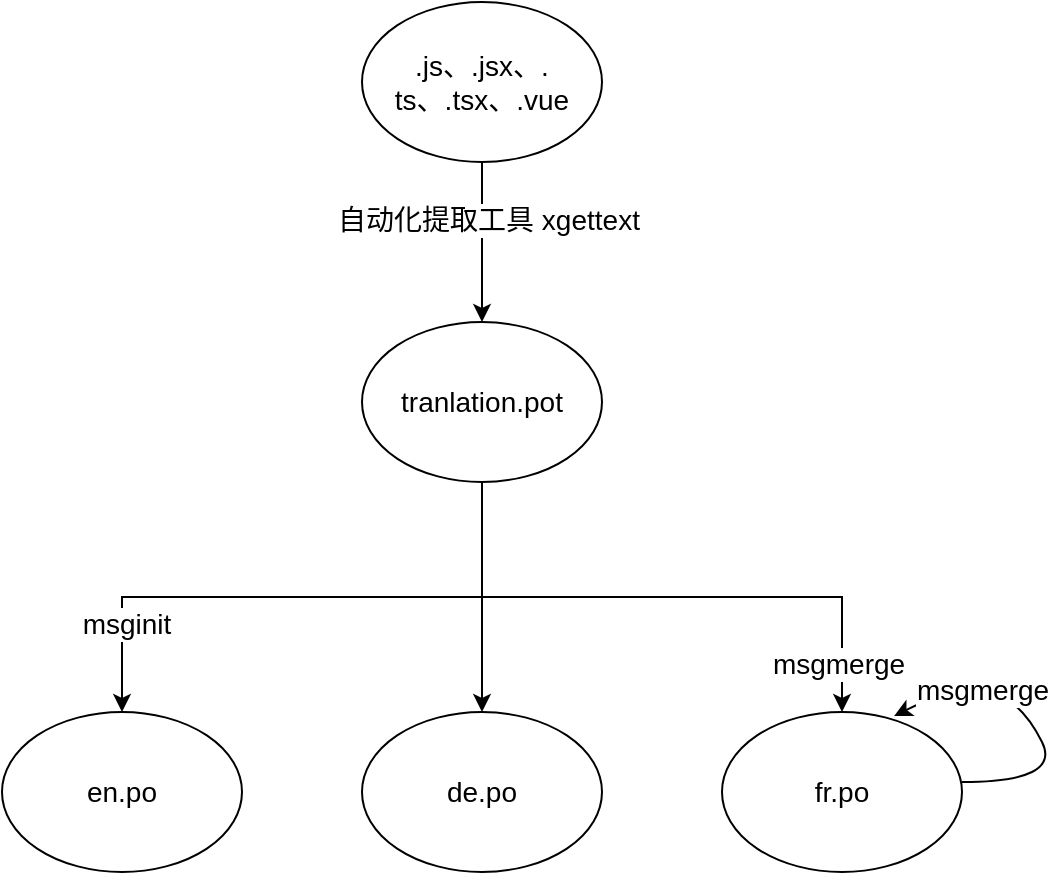 <mxfile version="20.6.0" type="github">
  <diagram id="0oF8Mijhoo_r9H_1ExTG" name="第 1 页">
    <mxGraphModel dx="1426" dy="826" grid="1" gridSize="10" guides="1" tooltips="1" connect="1" arrows="1" fold="1" page="1" pageScale="1" pageWidth="827" pageHeight="1169" math="0" shadow="0">
      <root>
        <mxCell id="0" />
        <mxCell id="1" parent="0" />
        <mxCell id="zHBN3gYHkW5Hnuf-ybck-3" style="edgeStyle=orthogonalEdgeStyle;rounded=0;orthogonalLoop=1;jettySize=auto;html=1;exitX=0.5;exitY=1;exitDx=0;exitDy=0;entryX=0.5;entryY=0;entryDx=0;entryDy=0;fontSize=14;" edge="1" parent="1" source="zHBN3gYHkW5Hnuf-ybck-1" target="zHBN3gYHkW5Hnuf-ybck-2">
          <mxGeometry relative="1" as="geometry" />
        </mxCell>
        <mxCell id="zHBN3gYHkW5Hnuf-ybck-4" value="自动化提取工具 xgettext" style="edgeLabel;html=1;align=center;verticalAlign=middle;resizable=0;points=[];fontSize=14;" vertex="1" connectable="0" parent="zHBN3gYHkW5Hnuf-ybck-3">
          <mxGeometry x="-0.275" y="3" relative="1" as="geometry">
            <mxPoint as="offset" />
          </mxGeometry>
        </mxCell>
        <mxCell id="zHBN3gYHkW5Hnuf-ybck-1" value="&lt;font style=&quot;font-size: 14px;&quot;&gt;.js、.jsx、.&lt;br&gt;ts、.tsx、.vue&lt;/font&gt;" style="ellipse;whiteSpace=wrap;html=1;" vertex="1" parent="1">
          <mxGeometry x="330" y="150" width="120" height="80" as="geometry" />
        </mxCell>
        <mxCell id="zHBN3gYHkW5Hnuf-ybck-9" style="edgeStyle=orthogonalEdgeStyle;rounded=0;orthogonalLoop=1;jettySize=auto;html=1;exitX=0.5;exitY=1;exitDx=0;exitDy=0;fontSize=14;entryX=0.5;entryY=0;entryDx=0;entryDy=0;" edge="1" parent="1" source="zHBN3gYHkW5Hnuf-ybck-2" target="zHBN3gYHkW5Hnuf-ybck-5">
          <mxGeometry relative="1" as="geometry">
            <mxPoint x="310" y="430" as="targetPoint" />
          </mxGeometry>
        </mxCell>
        <mxCell id="zHBN3gYHkW5Hnuf-ybck-15" value="msginit" style="edgeLabel;html=1;align=center;verticalAlign=middle;resizable=0;points=[];fontSize=14;" vertex="1" connectable="0" parent="zHBN3gYHkW5Hnuf-ybck-9">
          <mxGeometry x="0.702" y="2" relative="1" as="geometry">
            <mxPoint as="offset" />
          </mxGeometry>
        </mxCell>
        <mxCell id="zHBN3gYHkW5Hnuf-ybck-10" style="edgeStyle=orthogonalEdgeStyle;rounded=0;orthogonalLoop=1;jettySize=auto;html=1;entryX=0.5;entryY=0;entryDx=0;entryDy=0;fontSize=14;" edge="1" parent="1" source="zHBN3gYHkW5Hnuf-ybck-2" target="zHBN3gYHkW5Hnuf-ybck-6">
          <mxGeometry relative="1" as="geometry" />
        </mxCell>
        <mxCell id="zHBN3gYHkW5Hnuf-ybck-11" style="edgeStyle=orthogonalEdgeStyle;rounded=0;orthogonalLoop=1;jettySize=auto;html=1;exitX=0.5;exitY=1;exitDx=0;exitDy=0;entryX=0.5;entryY=0;entryDx=0;entryDy=0;fontSize=14;" edge="1" parent="1" source="zHBN3gYHkW5Hnuf-ybck-2" target="zHBN3gYHkW5Hnuf-ybck-7">
          <mxGeometry relative="1" as="geometry" />
        </mxCell>
        <mxCell id="zHBN3gYHkW5Hnuf-ybck-19" value="msgmerge" style="edgeLabel;html=1;align=center;verticalAlign=middle;resizable=0;points=[];fontSize=14;" vertex="1" connectable="0" parent="zHBN3gYHkW5Hnuf-ybck-11">
          <mxGeometry x="0.837" y="-2" relative="1" as="geometry">
            <mxPoint as="offset" />
          </mxGeometry>
        </mxCell>
        <mxCell id="zHBN3gYHkW5Hnuf-ybck-2" value="tranlation.pot" style="ellipse;whiteSpace=wrap;html=1;fontSize=14;" vertex="1" parent="1">
          <mxGeometry x="330" y="310" width="120" height="80" as="geometry" />
        </mxCell>
        <mxCell id="zHBN3gYHkW5Hnuf-ybck-5" value="en.po" style="ellipse;whiteSpace=wrap;html=1;fontSize=14;" vertex="1" parent="1">
          <mxGeometry x="150" y="505" width="120" height="80" as="geometry" />
        </mxCell>
        <mxCell id="zHBN3gYHkW5Hnuf-ybck-6" value="de.po" style="ellipse;whiteSpace=wrap;html=1;fontSize=14;" vertex="1" parent="1">
          <mxGeometry x="330" y="505" width="120" height="80" as="geometry" />
        </mxCell>
        <mxCell id="zHBN3gYHkW5Hnuf-ybck-7" value="fr.po" style="ellipse;whiteSpace=wrap;html=1;fontSize=14;" vertex="1" parent="1">
          <mxGeometry x="510" y="505" width="120" height="80" as="geometry" />
        </mxCell>
        <mxCell id="zHBN3gYHkW5Hnuf-ybck-14" value="" style="curved=1;endArrow=classic;html=1;rounded=0;fontSize=14;entryX=0.717;entryY=0.025;entryDx=0;entryDy=0;entryPerimeter=0;" edge="1" parent="1" target="zHBN3gYHkW5Hnuf-ybck-7">
          <mxGeometry width="50" height="50" relative="1" as="geometry">
            <mxPoint x="630" y="540" as="sourcePoint" />
            <mxPoint x="580" y="500" as="targetPoint" />
            <Array as="points">
              <mxPoint x="680" y="540" />
              <mxPoint x="660" y="500" />
              <mxPoint x="630" y="490" />
            </Array>
          </mxGeometry>
        </mxCell>
        <mxCell id="zHBN3gYHkW5Hnuf-ybck-30" value="msgmerge" style="edgeLabel;html=1;align=center;verticalAlign=middle;resizable=0;points=[];fontSize=14;" vertex="1" connectable="0" parent="zHBN3gYHkW5Hnuf-ybck-14">
          <mxGeometry x="0.409" relative="1" as="geometry">
            <mxPoint as="offset" />
          </mxGeometry>
        </mxCell>
      </root>
    </mxGraphModel>
  </diagram>
</mxfile>
